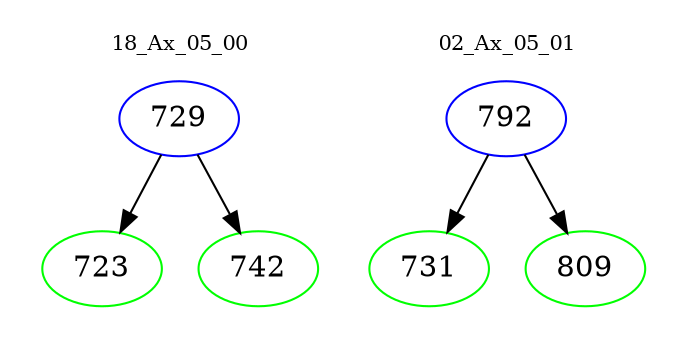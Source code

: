 digraph{
subgraph cluster_0 {
color = white
label = "18_Ax_05_00";
fontsize=10;
T0_729 [label="729", color="blue"]
T0_729 -> T0_723 [color="black"]
T0_723 [label="723", color="green"]
T0_729 -> T0_742 [color="black"]
T0_742 [label="742", color="green"]
}
subgraph cluster_1 {
color = white
label = "02_Ax_05_01";
fontsize=10;
T1_792 [label="792", color="blue"]
T1_792 -> T1_731 [color="black"]
T1_731 [label="731", color="green"]
T1_792 -> T1_809 [color="black"]
T1_809 [label="809", color="green"]
}
}
